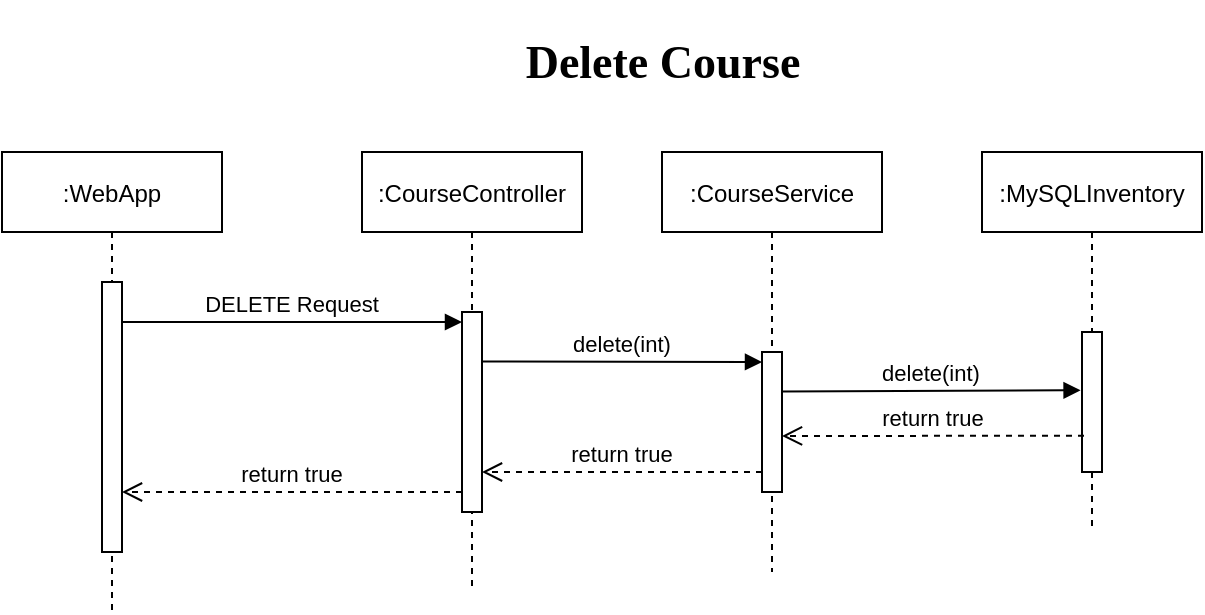 <mxfile version="16.5.6" type="device"><diagram id="kgpKYQtTHZ0yAKxKKP6v" name="Page-1"><mxGraphModel dx="1382" dy="764" grid="1" gridSize="10" guides="1" tooltips="1" connect="1" arrows="1" fold="1" page="1" pageScale="1" pageWidth="850" pageHeight="1100" math="0" shadow="0"><root><mxCell id="0"/><mxCell id="1" parent="0"/><mxCell id="3nuBFxr9cyL0pnOWT2aG-1" value=":WebApp" style="shape=umlLifeline;perimeter=lifelinePerimeter;container=1;collapsible=0;recursiveResize=0;rounded=0;shadow=0;strokeWidth=1;" parent="1" vertex="1"><mxGeometry x="110" y="80" width="110" height="230" as="geometry"/></mxCell><mxCell id="3nuBFxr9cyL0pnOWT2aG-2" value="" style="points=[];perimeter=orthogonalPerimeter;rounded=0;shadow=0;strokeWidth=1;" parent="3nuBFxr9cyL0pnOWT2aG-1" vertex="1"><mxGeometry x="50" y="65" width="10" height="135" as="geometry"/></mxCell><mxCell id="3nuBFxr9cyL0pnOWT2aG-5" value=":CourseController" style="shape=umlLifeline;perimeter=lifelinePerimeter;container=1;collapsible=0;recursiveResize=0;rounded=0;shadow=0;strokeWidth=1;" parent="1" vertex="1"><mxGeometry x="290" y="80" width="110" height="220" as="geometry"/></mxCell><mxCell id="3nuBFxr9cyL0pnOWT2aG-6" value="" style="points=[];perimeter=orthogonalPerimeter;rounded=0;shadow=0;strokeWidth=1;" parent="3nuBFxr9cyL0pnOWT2aG-5" vertex="1"><mxGeometry x="50" y="80" width="10" height="100" as="geometry"/></mxCell><mxCell id="m-NQ0mbPZxccPPhu1AuZ-7" value="return true" style="verticalAlign=bottom;endArrow=open;dashed=1;endSize=8;shadow=0;strokeWidth=1;exitX=0.1;exitY=0.654;exitDx=0;exitDy=0;exitPerimeter=0;" parent="3nuBFxr9cyL0pnOWT2aG-5" edge="1"><mxGeometry relative="1" as="geometry"><mxPoint x="-120" y="170" as="targetPoint"/><mxPoint x="50" y="170" as="sourcePoint"/></mxGeometry></mxCell><mxCell id="3nuBFxr9cyL0pnOWT2aG-8" value="DELETE Request" style="verticalAlign=bottom;endArrow=block;entryX=0;entryY=0;shadow=0;strokeWidth=1;" parent="1" edge="1"><mxGeometry relative="1" as="geometry"><mxPoint x="170" y="165" as="sourcePoint"/><mxPoint x="340" y="165" as="targetPoint"/></mxGeometry></mxCell><mxCell id="FTZ_jziRhzl69t2wIlyl-1" value="&lt;h1&gt;&lt;font style=&quot;font-size: 23px&quot; face=&quot;Tahoma&quot;&gt;&lt;b&gt;Delete Course&lt;/b&gt;&lt;/font&gt;&lt;/h1&gt;" style="text;html=1;align=center;verticalAlign=middle;resizable=0;points=[];autosize=1;" parent="1" vertex="1"><mxGeometry x="350" y="10" width="180" height="50" as="geometry"/></mxCell><mxCell id="FTZ_jziRhzl69t2wIlyl-8" value=":MySQLInventory" style="shape=umlLifeline;perimeter=lifelinePerimeter;container=1;collapsible=0;recursiveResize=0;rounded=0;shadow=0;strokeWidth=1;" parent="1" vertex="1"><mxGeometry x="600" y="80" width="110" height="190" as="geometry"/></mxCell><mxCell id="FTZ_jziRhzl69t2wIlyl-9" value="" style="points=[];perimeter=orthogonalPerimeter;rounded=0;shadow=0;strokeWidth=1;" parent="FTZ_jziRhzl69t2wIlyl-8" vertex="1"><mxGeometry x="50" y="90" width="10" height="70" as="geometry"/></mxCell><mxCell id="m-NQ0mbPZxccPPhu1AuZ-4" value="delete(int)" style="verticalAlign=bottom;endArrow=block;shadow=0;strokeWidth=1;entryX=-0.071;entryY=0.416;entryDx=0;entryDy=0;entryPerimeter=0;" parent="FTZ_jziRhzl69t2wIlyl-8" target="FTZ_jziRhzl69t2wIlyl-9" edge="1"><mxGeometry relative="1" as="geometry"><mxPoint x="-100" y="119.71" as="sourcePoint"/><mxPoint x="55" y="120" as="targetPoint"/></mxGeometry></mxCell><mxCell id="m-NQ0mbPZxccPPhu1AuZ-1" value=":CourseService" style="shape=umlLifeline;perimeter=lifelinePerimeter;container=1;collapsible=0;recursiveResize=0;rounded=0;shadow=0;strokeWidth=1;" parent="1" vertex="1"><mxGeometry x="440" y="80" width="110" height="210" as="geometry"/></mxCell><mxCell id="m-NQ0mbPZxccPPhu1AuZ-2" value="" style="points=[];perimeter=orthogonalPerimeter;rounded=0;shadow=0;strokeWidth=1;" parent="m-NQ0mbPZxccPPhu1AuZ-1" vertex="1"><mxGeometry x="50" y="100" width="10" height="70" as="geometry"/></mxCell><mxCell id="m-NQ0mbPZxccPPhu1AuZ-3" value="delete(int)" style="verticalAlign=bottom;endArrow=block;shadow=0;strokeWidth=1;" parent="m-NQ0mbPZxccPPhu1AuZ-1" edge="1"><mxGeometry relative="1" as="geometry"><mxPoint x="-90" y="104.71" as="sourcePoint"/><mxPoint x="50" y="105" as="targetPoint"/></mxGeometry></mxCell><mxCell id="m-NQ0mbPZxccPPhu1AuZ-6" value="return true" style="verticalAlign=bottom;endArrow=open;dashed=1;endSize=8;shadow=0;strokeWidth=1;exitX=0.1;exitY=0.654;exitDx=0;exitDy=0;exitPerimeter=0;" parent="m-NQ0mbPZxccPPhu1AuZ-1" edge="1"><mxGeometry relative="1" as="geometry"><mxPoint x="-90" y="160" as="targetPoint"/><mxPoint x="50" y="160" as="sourcePoint"/></mxGeometry></mxCell><mxCell id="m-NQ0mbPZxccPPhu1AuZ-5" value="return true" style="verticalAlign=bottom;endArrow=open;dashed=1;endSize=8;shadow=0;strokeWidth=1;exitX=0.1;exitY=0.654;exitDx=0;exitDy=0;exitPerimeter=0;" parent="1" edge="1"><mxGeometry relative="1" as="geometry"><mxPoint x="500" y="222" as="targetPoint"/><mxPoint x="651" y="221.86" as="sourcePoint"/></mxGeometry></mxCell></root></mxGraphModel></diagram></mxfile>
